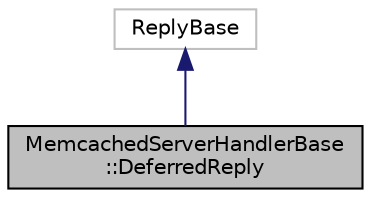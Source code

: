digraph "MemcachedServerHandlerBase::DeferredReply"
{
  edge [fontname="Helvetica",fontsize="10",labelfontname="Helvetica",labelfontsize="10"];
  node [fontname="Helvetica",fontsize="10",shape=record];
  Node0 [label="MemcachedServerHandlerBase\l::DeferredReply",height=0.2,width=0.4,color="black", fillcolor="grey75", style="filled", fontcolor="black"];
  Node1 -> Node0 [dir="back",color="midnightblue",fontsize="10",style="solid",fontname="Helvetica"];
  Node1 [label="ReplyBase",height=0.2,width=0.4,color="grey75", fillcolor="white", style="filled"];
}
